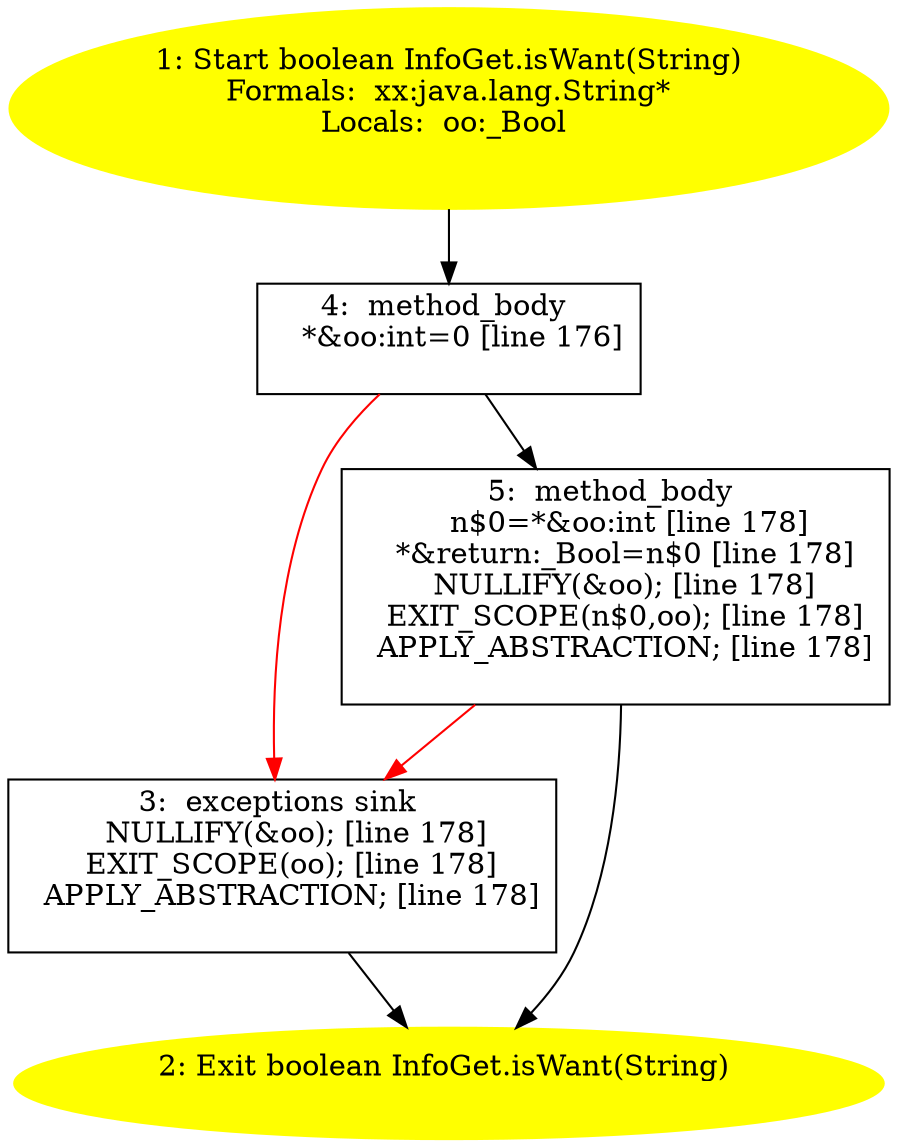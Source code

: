 /* @generated */
digraph cfg {
"com.dulishuo.usnews.InfoGet.isWant(java.lang.String):boolean.0b0a406009270d854d1c321b37b1fe2b_1" [label="1: Start boolean InfoGet.isWant(String)\nFormals:  xx:java.lang.String*\nLocals:  oo:_Bool \n  " color=yellow style=filled]
	

	 "com.dulishuo.usnews.InfoGet.isWant(java.lang.String):boolean.0b0a406009270d854d1c321b37b1fe2b_1" -> "com.dulishuo.usnews.InfoGet.isWant(java.lang.String):boolean.0b0a406009270d854d1c321b37b1fe2b_4" ;
"com.dulishuo.usnews.InfoGet.isWant(java.lang.String):boolean.0b0a406009270d854d1c321b37b1fe2b_2" [label="2: Exit boolean InfoGet.isWant(String) \n  " color=yellow style=filled]
	

"com.dulishuo.usnews.InfoGet.isWant(java.lang.String):boolean.0b0a406009270d854d1c321b37b1fe2b_3" [label="3:  exceptions sink \n   NULLIFY(&oo); [line 178]\n  EXIT_SCOPE(oo); [line 178]\n  APPLY_ABSTRACTION; [line 178]\n " shape="box"]
	

	 "com.dulishuo.usnews.InfoGet.isWant(java.lang.String):boolean.0b0a406009270d854d1c321b37b1fe2b_3" -> "com.dulishuo.usnews.InfoGet.isWant(java.lang.String):boolean.0b0a406009270d854d1c321b37b1fe2b_2" ;
"com.dulishuo.usnews.InfoGet.isWant(java.lang.String):boolean.0b0a406009270d854d1c321b37b1fe2b_4" [label="4:  method_body \n   *&oo:int=0 [line 176]\n " shape="box"]
	

	 "com.dulishuo.usnews.InfoGet.isWant(java.lang.String):boolean.0b0a406009270d854d1c321b37b1fe2b_4" -> "com.dulishuo.usnews.InfoGet.isWant(java.lang.String):boolean.0b0a406009270d854d1c321b37b1fe2b_5" ;
	 "com.dulishuo.usnews.InfoGet.isWant(java.lang.String):boolean.0b0a406009270d854d1c321b37b1fe2b_4" -> "com.dulishuo.usnews.InfoGet.isWant(java.lang.String):boolean.0b0a406009270d854d1c321b37b1fe2b_3" [color="red" ];
"com.dulishuo.usnews.InfoGet.isWant(java.lang.String):boolean.0b0a406009270d854d1c321b37b1fe2b_5" [label="5:  method_body \n   n$0=*&oo:int [line 178]\n  *&return:_Bool=n$0 [line 178]\n  NULLIFY(&oo); [line 178]\n  EXIT_SCOPE(n$0,oo); [line 178]\n  APPLY_ABSTRACTION; [line 178]\n " shape="box"]
	

	 "com.dulishuo.usnews.InfoGet.isWant(java.lang.String):boolean.0b0a406009270d854d1c321b37b1fe2b_5" -> "com.dulishuo.usnews.InfoGet.isWant(java.lang.String):boolean.0b0a406009270d854d1c321b37b1fe2b_2" ;
	 "com.dulishuo.usnews.InfoGet.isWant(java.lang.String):boolean.0b0a406009270d854d1c321b37b1fe2b_5" -> "com.dulishuo.usnews.InfoGet.isWant(java.lang.String):boolean.0b0a406009270d854d1c321b37b1fe2b_3" [color="red" ];
}

